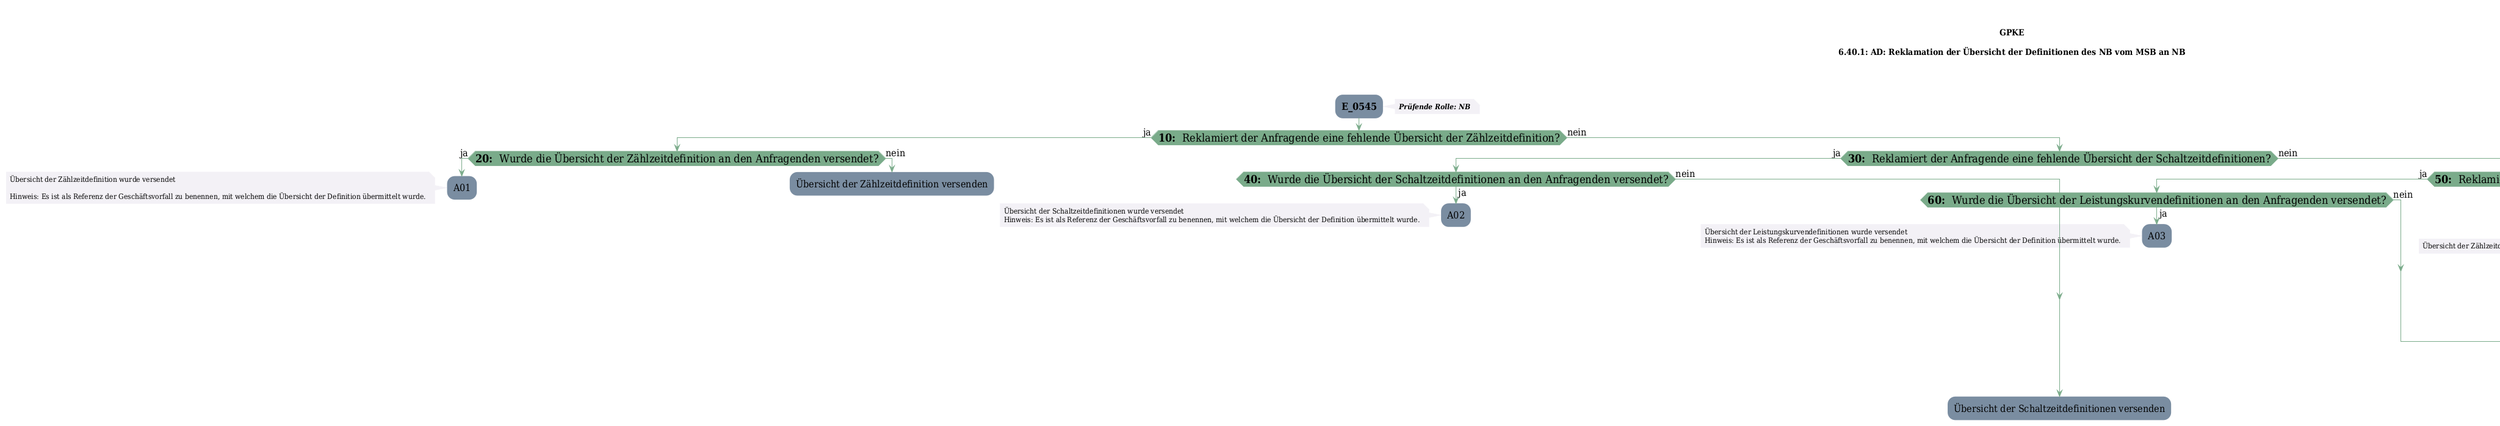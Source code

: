 @startuml
skinparam Shadowing false
skinparam NoteBorderColor #f3f1f6
skinparam NoteBackgroundColor #f3f1f6
skinparam NoteFontSize 12
skinparam ActivityBorderColor none
skinparam ActivityBackgroundColor #7a8da1
skinparam ActivityFontSize 16
skinparam ArrowColor #7aab8a
skinparam ArrowFontSize 16
skinparam ActivityDiamondBackgroundColor #7aab8a
skinparam ActivityDiamondBorderColor #7aab8a
skinparam ActivityDiamondFontSize 18
skinparam defaultFontName DejaVu Serif Condensed
skinparam ActivityEndColor #669580

header
<b>FV2210
2022-12-12
endheader

title
GPKE

6.40.1: AD: Reklamation der Übersicht der Definitionen des NB vom MSB an NB



end title
:<b>E_0545</b>;
note right
<b><i>Prüfende Rolle: NB
end note

if (<b>10: </b> Reklamiert der Anfragende eine fehlende Übersicht der Zählzeitdefinition?) then (ja)
    if (<b>20: </b> Wurde die Übersicht der Zählzeitdefinition an den Anfragenden versendet?) then (ja)
        :A01;
        note left
            Übersicht der Zählzeitdefinition wurde versendet
            
            Hinweis: Es ist als Referenz der Geschäftsvorfall zu benennen, mit welchem die Übersicht der Definition übermittelt wurde.
        endnote
        kill;
    else (nein)
        :Übersicht der Zählzeitdefinition versenden;
        kill;
    endif
else (nein)
    if (<b>30: </b> Reklamiert der Anfragende eine fehlende Übersicht der Schaltzeitdefinitionen?) then (ja)
        if (<b>40: </b> Wurde die Übersicht der Schaltzeitdefinitionen an den Anfragenden versendet?) then (ja)
            :A02;
            note left
                Übersicht der Schaltzeitdefinitionen wurde versendet
                Hinweis: Es ist als Referenz der Geschäftsvorfall zu benennen, mit welchem die Übersicht der Definition übermittelt wurde.
            endnote
            kill;
        else (nein)
        endif
    else (nein)
        if (<b>50: </b> Reklamiert der Anfragende eine fehlende Übersicht der Leistungskurvendefinitionen?) then (ja)
            if (<b>60: </b> Wurde die Übersicht der Leistungskurvendefinitionen an den Anfragenden versendet?) then (ja)
                :A03;
                note left
                    Übersicht der Leistungskurvendefinitionen wurde versendet
                    Hinweis: Es ist als Referenz der Geschäftsvorfall zu benennen, mit welchem die Übersicht der Definition übermittelt wurde.
                endnote
                kill;
            else (nein)
            endif
        else (nein)
            if (<b>70: </b> Reklamiert der Anfragende eine unplausible Übersicht der Zählzeitdefinition?) then (ja)
                if (<b>80: </b> Ist die versendete Übersicht der Zählzeitdefinition plausibel?) then (ja)
                    :A04;
                    note left
                        Übersicht der Zählzeitdefinition ist plausibel
                    endnote
                    kill;
                else (nein)
                    :Korrigierte Übersicht der Zählzeitdefinition versenden;
                    kill;
                endif
            else (nein)
                if (<b>90: </b> Reklamiert der Anfragende eine unplausible Übersicht der Schaltzeitdefinitionen?) then (ja)
                    if (<b>100: </b> Ist die versendete Übersicht der Schaltzeitdefinitionen plausibel?) then (ja)
                        :A05;
                        note left
                            Übersicht der Schaltzeitdefinitionen ist plausibel
                        endnote
                        kill;
                    else (nein)
                    endif
                else (nein)
                    if (<b>110: </b> Ist die versendete Übersicht der Leistungskurvendefinitionen plausibel?) then (ja)
                        :A06;
                        note left
                            Übersicht der Leistungskurvendefinitionen ist plausibel
                        endnote
                        kill;
                    else (nein)
                    endif
                endif
            endif
        endif
        :Übersicht der Leistungskurvendefinitionen versenden;
        kill;
    endif
    :Übersicht der Schaltzeitdefinitionen versenden;
    kill;
endif

@enduml
